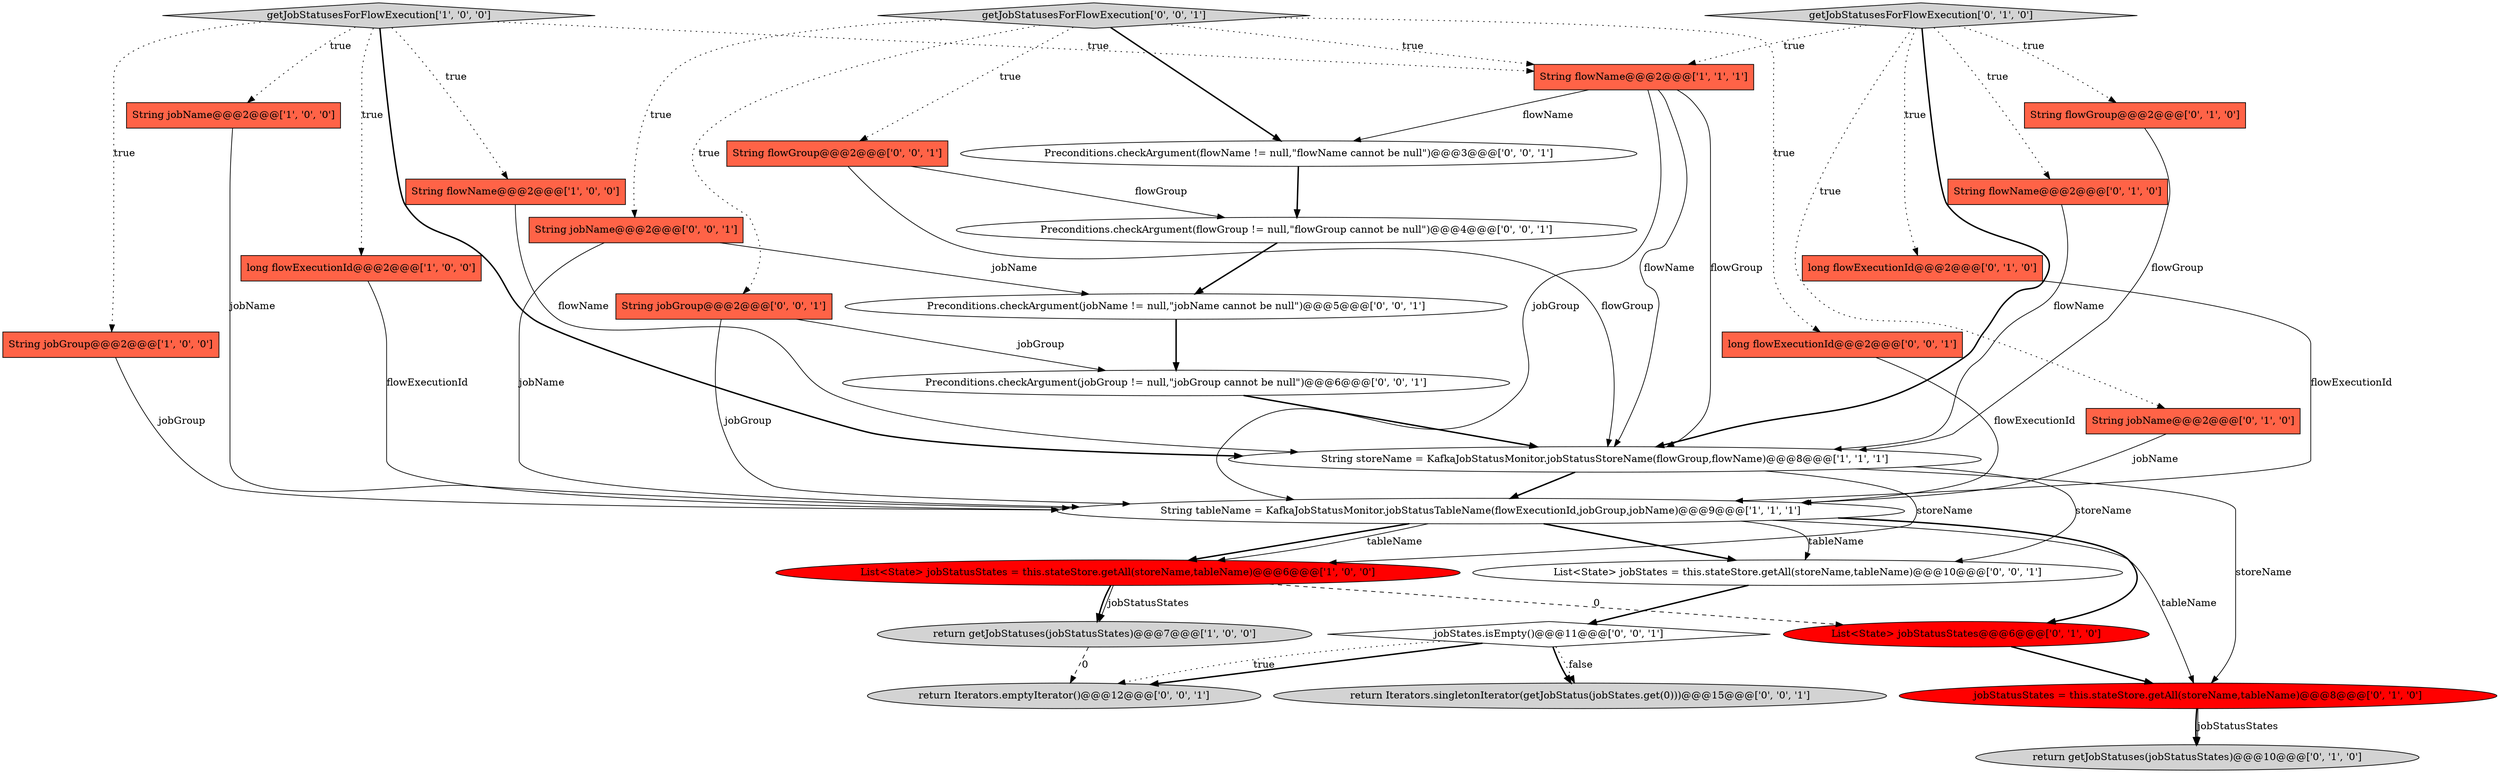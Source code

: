 digraph {
25 [style = filled, label = "Preconditions.checkArgument(jobGroup != null,\"jobGroup cannot be null\")@@@6@@@['0', '0', '1']", fillcolor = white, shape = ellipse image = "AAA0AAABBB3BBB"];
9 [style = filled, label = "List<State> jobStatusStates = this.stateStore.getAll(storeName,tableName)@@@6@@@['1', '0', '0']", fillcolor = red, shape = ellipse image = "AAA1AAABBB1BBB"];
3 [style = filled, label = "String jobName@@@2@@@['1', '0', '0']", fillcolor = tomato, shape = box image = "AAA0AAABBB1BBB"];
11 [style = filled, label = "List<State> jobStatusStates@@@6@@@['0', '1', '0']", fillcolor = red, shape = ellipse image = "AAA1AAABBB2BBB"];
22 [style = filled, label = "long flowExecutionId@@@2@@@['0', '0', '1']", fillcolor = tomato, shape = box image = "AAA0AAABBB3BBB"];
19 [style = filled, label = "Preconditions.checkArgument(flowGroup != null,\"flowGroup cannot be null\")@@@4@@@['0', '0', '1']", fillcolor = white, shape = ellipse image = "AAA0AAABBB3BBB"];
29 [style = filled, label = "String flowGroup@@@2@@@['0', '0', '1']", fillcolor = tomato, shape = box image = "AAA0AAABBB3BBB"];
0 [style = filled, label = "String flowName@@@2@@@['1', '0', '0']", fillcolor = tomato, shape = box image = "AAA0AAABBB1BBB"];
13 [style = filled, label = "String flowGroup@@@2@@@['0', '1', '0']", fillcolor = tomato, shape = box image = "AAA0AAABBB2BBB"];
2 [style = filled, label = "long flowExecutionId@@@2@@@['1', '0', '0']", fillcolor = tomato, shape = box image = "AAA0AAABBB1BBB"];
28 [style = filled, label = "String jobName@@@2@@@['0', '0', '1']", fillcolor = tomato, shape = box image = "AAA0AAABBB3BBB"];
12 [style = filled, label = "String jobName@@@2@@@['0', '1', '0']", fillcolor = tomato, shape = box image = "AAA0AAABBB2BBB"];
26 [style = filled, label = "return Iterators.emptyIterator()@@@12@@@['0', '0', '1']", fillcolor = lightgray, shape = ellipse image = "AAA0AAABBB3BBB"];
6 [style = filled, label = "String flowName@@@2@@@['1', '1', '1']", fillcolor = tomato, shape = box image = "AAA0AAABBB1BBB"];
24 [style = filled, label = "String jobGroup@@@2@@@['0', '0', '1']", fillcolor = tomato, shape = box image = "AAA0AAABBB3BBB"];
7 [style = filled, label = "String storeName = KafkaJobStatusMonitor.jobStatusStoreName(flowGroup,flowName)@@@8@@@['1', '1', '1']", fillcolor = white, shape = ellipse image = "AAA0AAABBB1BBB"];
5 [style = filled, label = "return getJobStatuses(jobStatusStates)@@@7@@@['1', '0', '0']", fillcolor = lightgray, shape = ellipse image = "AAA0AAABBB1BBB"];
27 [style = filled, label = "List<State> jobStates = this.stateStore.getAll(storeName,tableName)@@@10@@@['0', '0', '1']", fillcolor = white, shape = ellipse image = "AAA0AAABBB3BBB"];
30 [style = filled, label = "getJobStatusesForFlowExecution['0', '0', '1']", fillcolor = lightgray, shape = diamond image = "AAA0AAABBB3BBB"];
1 [style = filled, label = "getJobStatusesForFlowExecution['1', '0', '0']", fillcolor = lightgray, shape = diamond image = "AAA0AAABBB1BBB"];
16 [style = filled, label = "String flowName@@@2@@@['0', '1', '0']", fillcolor = tomato, shape = box image = "AAA0AAABBB2BBB"];
18 [style = filled, label = "return Iterators.singletonIterator(getJobStatus(jobStates.get(0)))@@@15@@@['0', '0', '1']", fillcolor = lightgray, shape = ellipse image = "AAA0AAABBB3BBB"];
15 [style = filled, label = "jobStatusStates = this.stateStore.getAll(storeName,tableName)@@@8@@@['0', '1', '0']", fillcolor = red, shape = ellipse image = "AAA1AAABBB2BBB"];
21 [style = filled, label = "Preconditions.checkArgument(jobName != null,\"jobName cannot be null\")@@@5@@@['0', '0', '1']", fillcolor = white, shape = ellipse image = "AAA0AAABBB3BBB"];
23 [style = filled, label = "Preconditions.checkArgument(flowName != null,\"flowName cannot be null\")@@@3@@@['0', '0', '1']", fillcolor = white, shape = ellipse image = "AAA0AAABBB3BBB"];
14 [style = filled, label = "long flowExecutionId@@@2@@@['0', '1', '0']", fillcolor = tomato, shape = box image = "AAA0AAABBB2BBB"];
17 [style = filled, label = "return getJobStatuses(jobStatusStates)@@@10@@@['0', '1', '0']", fillcolor = lightgray, shape = ellipse image = "AAA0AAABBB2BBB"];
20 [style = filled, label = "jobStates.isEmpty()@@@11@@@['0', '0', '1']", fillcolor = white, shape = diamond image = "AAA0AAABBB3BBB"];
10 [style = filled, label = "getJobStatusesForFlowExecution['0', '1', '0']", fillcolor = lightgray, shape = diamond image = "AAA0AAABBB2BBB"];
4 [style = filled, label = "String jobGroup@@@2@@@['1', '0', '0']", fillcolor = tomato, shape = box image = "AAA0AAABBB1BBB"];
8 [style = filled, label = "String tableName = KafkaJobStatusMonitor.jobStatusTableName(flowExecutionId,jobGroup,jobName)@@@9@@@['1', '1', '1']", fillcolor = white, shape = ellipse image = "AAA0AAABBB1BBB"];
12->8 [style = solid, label="jobName"];
28->8 [style = solid, label="jobName"];
10->6 [style = dotted, label="true"];
10->12 [style = dotted, label="true"];
30->24 [style = dotted, label="true"];
13->7 [style = solid, label="flowGroup"];
5->26 [style = dashed, label="0"];
28->21 [style = solid, label="jobName"];
20->26 [style = bold, label=""];
8->15 [style = solid, label="tableName"];
20->26 [style = dotted, label="true"];
30->23 [style = bold, label=""];
8->27 [style = solid, label="tableName"];
30->6 [style = dotted, label="true"];
14->8 [style = solid, label="flowExecutionId"];
6->7 [style = solid, label="flowGroup"];
0->7 [style = solid, label="flowName"];
7->27 [style = solid, label="storeName"];
1->4 [style = dotted, label="true"];
21->25 [style = bold, label=""];
7->15 [style = solid, label="storeName"];
7->8 [style = bold, label=""];
25->7 [style = bold, label=""];
1->7 [style = bold, label=""];
10->7 [style = bold, label=""];
11->15 [style = bold, label=""];
1->3 [style = dotted, label="true"];
10->14 [style = dotted, label="true"];
7->9 [style = solid, label="storeName"];
4->8 [style = solid, label="jobGroup"];
20->18 [style = bold, label=""];
30->29 [style = dotted, label="true"];
15->17 [style = bold, label=""];
29->19 [style = solid, label="flowGroup"];
9->5 [style = solid, label="jobStatusStates"];
22->8 [style = solid, label="flowExecutionId"];
2->8 [style = solid, label="flowExecutionId"];
3->8 [style = solid, label="jobName"];
10->13 [style = dotted, label="true"];
6->8 [style = solid, label="jobGroup"];
29->7 [style = solid, label="flowGroup"];
23->19 [style = bold, label=""];
8->9 [style = bold, label=""];
16->7 [style = solid, label="flowName"];
9->5 [style = bold, label=""];
6->23 [style = solid, label="flowName"];
9->11 [style = dashed, label="0"];
1->6 [style = dotted, label="true"];
24->25 [style = solid, label="jobGroup"];
8->9 [style = solid, label="tableName"];
24->8 [style = solid, label="jobGroup"];
1->0 [style = dotted, label="true"];
20->18 [style = dotted, label="false"];
1->2 [style = dotted, label="true"];
30->28 [style = dotted, label="true"];
30->22 [style = dotted, label="true"];
8->27 [style = bold, label=""];
6->7 [style = solid, label="flowName"];
8->11 [style = bold, label=""];
15->17 [style = solid, label="jobStatusStates"];
27->20 [style = bold, label=""];
10->16 [style = dotted, label="true"];
19->21 [style = bold, label=""];
}
